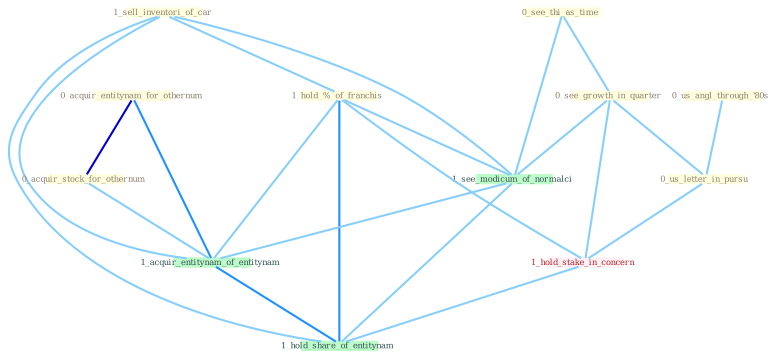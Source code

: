 Graph G{ 
    node
    [shape=polygon,style=filled,width=.5,height=.06,color="#BDFCC9",fixedsize=true,fontsize=4,
    fontcolor="#2f4f4f"];
    {node
    [color="#ffffe0", fontcolor="#8b7d6b"] "1_sell_inventori_of_car " "0_acquir_entitynam_for_othernum " "1_hold_%_of_franchis " "0_acquir_stock_for_othernum " "0_us_angl_through_'80s " "0_see_thi_as_time " "0_see_growth_in_quarter " "0_us_letter_in_pursu "}
{node [color="#fff0f5", fontcolor="#b22222"] "1_hold_stake_in_concern "}
edge [color="#B0E2FF"];

	"1_sell_inventori_of_car " -- "1_hold_%_of_franchis " [w="1", color="#87cefa" ];
	"1_sell_inventori_of_car " -- "1_see_modicum_of_normalci " [w="1", color="#87cefa" ];
	"1_sell_inventori_of_car " -- "1_acquir_entitynam_of_entitynam " [w="1", color="#87cefa" ];
	"1_sell_inventori_of_car " -- "1_hold_share_of_entitynam " [w="1", color="#87cefa" ];
	"0_acquir_entitynam_for_othernum " -- "0_acquir_stock_for_othernum " [w="3", color="#0000cd" , len=0.6];
	"0_acquir_entitynam_for_othernum " -- "1_acquir_entitynam_of_entitynam " [w="2", color="#1e90ff" , len=0.8];
	"1_hold_%_of_franchis " -- "1_hold_stake_in_concern " [w="1", color="#87cefa" ];
	"1_hold_%_of_franchis " -- "1_see_modicum_of_normalci " [w="1", color="#87cefa" ];
	"1_hold_%_of_franchis " -- "1_acquir_entitynam_of_entitynam " [w="1", color="#87cefa" ];
	"1_hold_%_of_franchis " -- "1_hold_share_of_entitynam " [w="2", color="#1e90ff" , len=0.8];
	"0_acquir_stock_for_othernum " -- "1_acquir_entitynam_of_entitynam " [w="1", color="#87cefa" ];
	"0_us_angl_through_'80s " -- "0_us_letter_in_pursu " [w="1", color="#87cefa" ];
	"0_see_thi_as_time " -- "0_see_growth_in_quarter " [w="1", color="#87cefa" ];
	"0_see_thi_as_time " -- "1_see_modicum_of_normalci " [w="1", color="#87cefa" ];
	"0_see_growth_in_quarter " -- "0_us_letter_in_pursu " [w="1", color="#87cefa" ];
	"0_see_growth_in_quarter " -- "1_hold_stake_in_concern " [w="1", color="#87cefa" ];
	"0_see_growth_in_quarter " -- "1_see_modicum_of_normalci " [w="1", color="#87cefa" ];
	"0_us_letter_in_pursu " -- "1_hold_stake_in_concern " [w="1", color="#87cefa" ];
	"1_hold_stake_in_concern " -- "1_hold_share_of_entitynam " [w="1", color="#87cefa" ];
	"1_see_modicum_of_normalci " -- "1_acquir_entitynam_of_entitynam " [w="1", color="#87cefa" ];
	"1_see_modicum_of_normalci " -- "1_hold_share_of_entitynam " [w="1", color="#87cefa" ];
	"1_acquir_entitynam_of_entitynam " -- "1_hold_share_of_entitynam " [w="2", color="#1e90ff" , len=0.8];
}